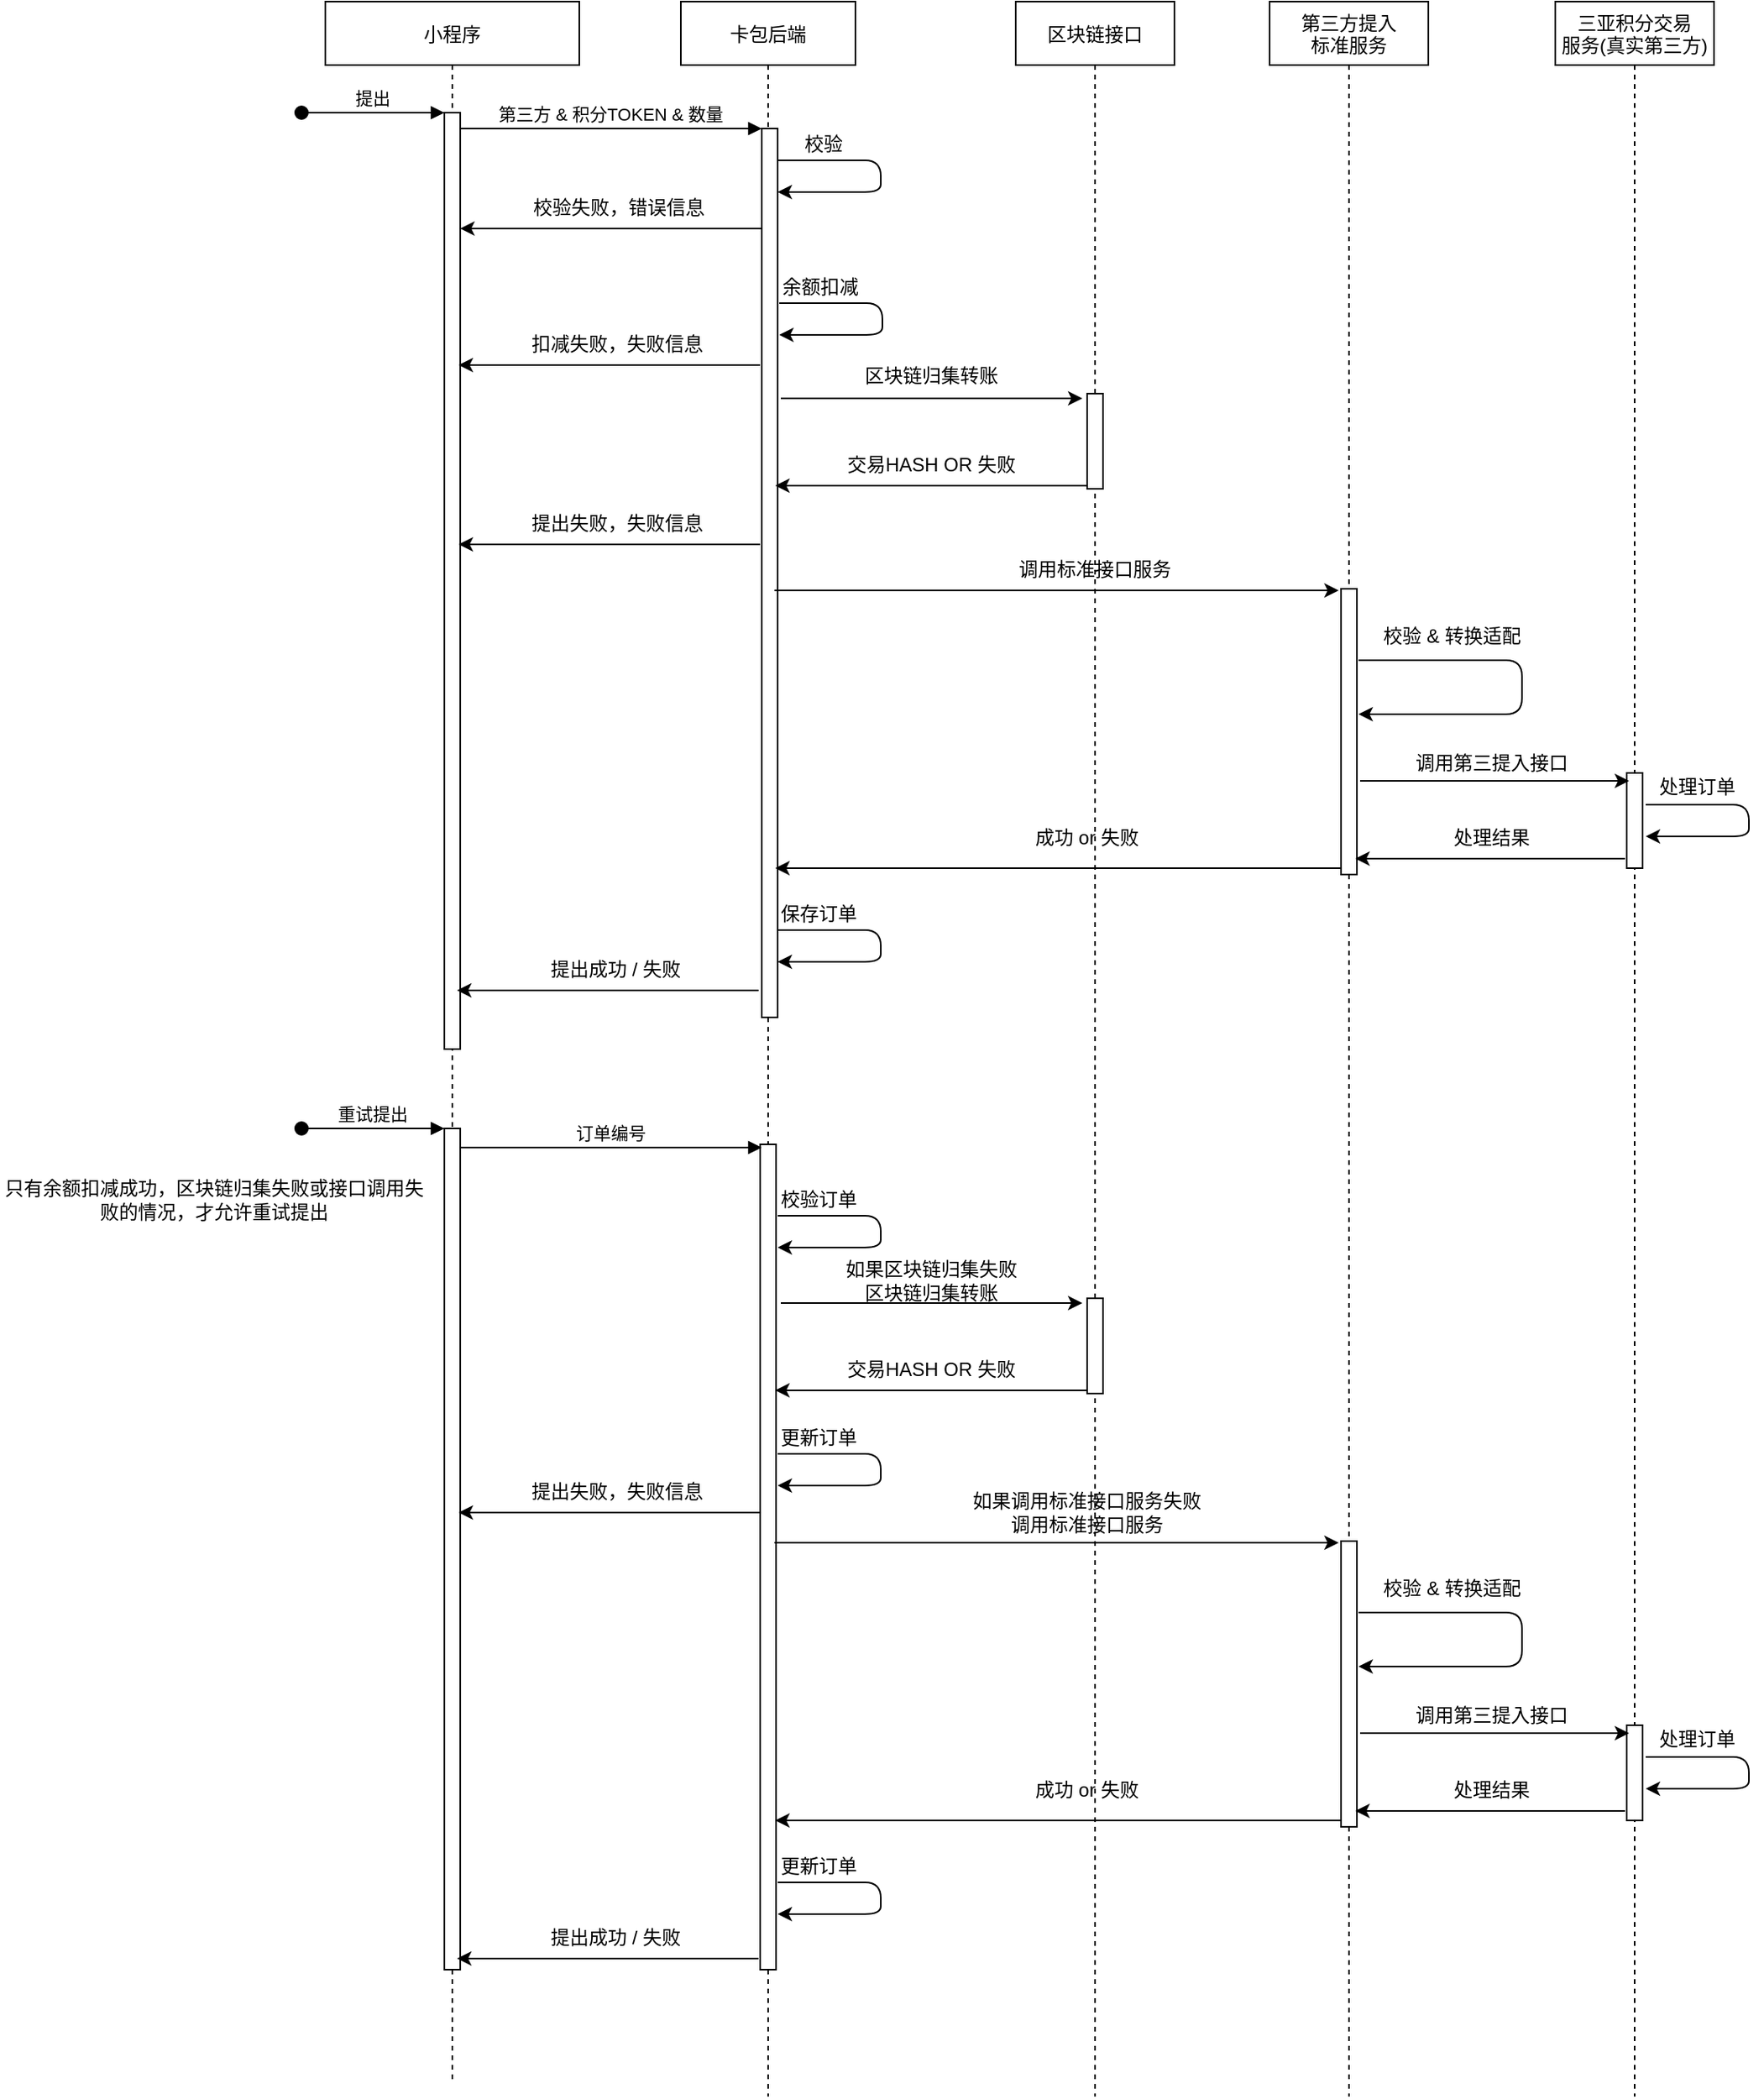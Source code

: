 <mxfile version="14.4.3" type="github">
  <diagram id="kgpKYQtTHZ0yAKxKKP6v" name="Page-1">
    <mxGraphModel dx="2210" dy="834" grid="1" gridSize="10" guides="1" tooltips="1" connect="1" arrows="1" fold="1" page="1" pageScale="1" pageWidth="850" pageHeight="1100" math="0" shadow="0">
      <root>
        <mxCell id="0" />
        <mxCell id="1" parent="0" />
        <mxCell id="3nuBFxr9cyL0pnOWT2aG-1" value="小程序" style="shape=umlLifeline;perimeter=lifelinePerimeter;container=1;collapsible=0;recursiveResize=0;rounded=0;shadow=0;strokeWidth=1;" parent="1" vertex="1">
          <mxGeometry x="75" y="80" width="160" height="1310" as="geometry" />
        </mxCell>
        <mxCell id="3nuBFxr9cyL0pnOWT2aG-2" value="" style="points=[];perimeter=orthogonalPerimeter;rounded=0;shadow=0;strokeWidth=1;" parent="3nuBFxr9cyL0pnOWT2aG-1" vertex="1">
          <mxGeometry x="75" y="70" width="10" height="590" as="geometry" />
        </mxCell>
        <mxCell id="3nuBFxr9cyL0pnOWT2aG-3" value="提出" style="verticalAlign=bottom;startArrow=oval;endArrow=block;startSize=8;shadow=0;strokeWidth=1;" parent="3nuBFxr9cyL0pnOWT2aG-1" target="3nuBFxr9cyL0pnOWT2aG-2" edge="1">
          <mxGeometry relative="1" as="geometry">
            <mxPoint x="-15" y="70" as="sourcePoint" />
          </mxGeometry>
        </mxCell>
        <mxCell id="red-HqRmzPnP53WOzwLy-54" value="" style="points=[];perimeter=orthogonalPerimeter;rounded=0;shadow=0;strokeWidth=1;" vertex="1" parent="3nuBFxr9cyL0pnOWT2aG-1">
          <mxGeometry x="75" y="710" width="10" height="530" as="geometry" />
        </mxCell>
        <mxCell id="3nuBFxr9cyL0pnOWT2aG-5" value="卡包后端" style="shape=umlLifeline;perimeter=lifelinePerimeter;container=1;collapsible=0;recursiveResize=0;rounded=0;shadow=0;strokeWidth=1;" parent="1" vertex="1">
          <mxGeometry x="299" y="80" width="110" height="1320" as="geometry" />
        </mxCell>
        <mxCell id="3nuBFxr9cyL0pnOWT2aG-6" value="" style="points=[];perimeter=orthogonalPerimeter;rounded=0;shadow=0;strokeWidth=1;" parent="3nuBFxr9cyL0pnOWT2aG-5" vertex="1">
          <mxGeometry x="51" y="80" width="10" height="560" as="geometry" />
        </mxCell>
        <mxCell id="red-HqRmzPnP53WOzwLy-6" value="" style="endArrow=classic;html=1;" edge="1" parent="3nuBFxr9cyL0pnOWT2aG-5">
          <mxGeometry width="50" height="50" relative="1" as="geometry">
            <mxPoint x="61" y="100" as="sourcePoint" />
            <mxPoint x="61" y="120" as="targetPoint" />
            <Array as="points">
              <mxPoint x="96" y="100" />
              <mxPoint x="126" y="100" />
              <mxPoint x="126" y="120" />
            </Array>
          </mxGeometry>
        </mxCell>
        <mxCell id="red-HqRmzPnP53WOzwLy-7" value="校验" style="text;html=1;strokeColor=none;fillColor=none;align=center;verticalAlign=middle;whiteSpace=wrap;rounded=0;" vertex="1" parent="3nuBFxr9cyL0pnOWT2aG-5">
          <mxGeometry x="70" y="80" width="40" height="20" as="geometry" />
        </mxCell>
        <mxCell id="red-HqRmzPnP53WOzwLy-29" value="" style="endArrow=classic;html=1;" edge="1" parent="3nuBFxr9cyL0pnOWT2aG-5">
          <mxGeometry width="50" height="50" relative="1" as="geometry">
            <mxPoint x="63" y="250" as="sourcePoint" />
            <mxPoint x="253" y="250" as="targetPoint" />
          </mxGeometry>
        </mxCell>
        <mxCell id="3nuBFxr9cyL0pnOWT2aG-8" value="第三方 &amp; 积分TOKEN &amp; 数量" style="verticalAlign=bottom;endArrow=block;entryX=0;entryY=0;shadow=0;strokeWidth=1;" parent="1" source="3nuBFxr9cyL0pnOWT2aG-2" target="3nuBFxr9cyL0pnOWT2aG-6" edge="1">
          <mxGeometry relative="1" as="geometry">
            <mxPoint x="275" y="160" as="sourcePoint" />
          </mxGeometry>
        </mxCell>
        <mxCell id="red-HqRmzPnP53WOzwLy-1" value="第三方提入&#xa;标准服务" style="shape=umlLifeline;perimeter=lifelinePerimeter;container=1;collapsible=0;recursiveResize=0;rounded=0;shadow=0;strokeWidth=1;" vertex="1" parent="1">
          <mxGeometry x="670" y="80" width="100" height="1320" as="geometry" />
        </mxCell>
        <mxCell id="red-HqRmzPnP53WOzwLy-2" value="" style="points=[];perimeter=orthogonalPerimeter;rounded=0;shadow=0;strokeWidth=1;" vertex="1" parent="red-HqRmzPnP53WOzwLy-1">
          <mxGeometry x="45" y="370" width="10" height="180" as="geometry" />
        </mxCell>
        <mxCell id="red-HqRmzPnP53WOzwLy-16" value="" style="endArrow=classic;html=1;entryX=1.2;entryY=0.275;entryDx=0;entryDy=0;entryPerimeter=0;" edge="1" parent="red-HqRmzPnP53WOzwLy-1">
          <mxGeometry width="50" height="50" relative="1" as="geometry">
            <mxPoint x="56" y="415" as="sourcePoint" />
            <mxPoint x="56" y="449" as="targetPoint" />
            <Array as="points">
              <mxPoint x="159" y="415" />
              <mxPoint x="159" y="449" />
            </Array>
          </mxGeometry>
        </mxCell>
        <mxCell id="red-HqRmzPnP53WOzwLy-3" value="三亚积分交易&#xa;服务(真实第三方)" style="shape=umlLifeline;perimeter=lifelinePerimeter;container=1;collapsible=0;recursiveResize=0;rounded=0;shadow=0;strokeWidth=1;" vertex="1" parent="1">
          <mxGeometry x="850" y="80" width="100" height="1320" as="geometry" />
        </mxCell>
        <mxCell id="red-HqRmzPnP53WOzwLy-4" value="" style="points=[];perimeter=orthogonalPerimeter;rounded=0;shadow=0;strokeWidth=1;" vertex="1" parent="red-HqRmzPnP53WOzwLy-3">
          <mxGeometry x="45" y="486" width="10" height="60" as="geometry" />
        </mxCell>
        <mxCell id="red-HqRmzPnP53WOzwLy-8" value="" style="endArrow=classic;html=1;" edge="1" parent="1">
          <mxGeometry width="50" height="50" relative="1" as="geometry">
            <mxPoint x="350" y="223" as="sourcePoint" />
            <mxPoint x="160" y="223" as="targetPoint" />
          </mxGeometry>
        </mxCell>
        <mxCell id="red-HqRmzPnP53WOzwLy-10" value="区块链接口" style="shape=umlLifeline;perimeter=lifelinePerimeter;container=1;collapsible=0;recursiveResize=0;rounded=0;shadow=0;strokeWidth=1;" vertex="1" parent="1">
          <mxGeometry x="510" y="80" width="100" height="1320" as="geometry" />
        </mxCell>
        <mxCell id="red-HqRmzPnP53WOzwLy-11" value="" style="points=[];perimeter=orthogonalPerimeter;rounded=0;shadow=0;strokeWidth=1;" vertex="1" parent="red-HqRmzPnP53WOzwLy-10">
          <mxGeometry x="45" y="247" width="10" height="60" as="geometry" />
        </mxCell>
        <mxCell id="red-HqRmzPnP53WOzwLy-12" value="" style="endArrow=classic;html=1;" edge="1" parent="1">
          <mxGeometry width="50" height="50" relative="1" as="geometry">
            <mxPoint x="360" y="665" as="sourcePoint" />
            <mxPoint x="360" y="685" as="targetPoint" />
            <Array as="points">
              <mxPoint x="395" y="665" />
              <mxPoint x="425" y="665" />
              <mxPoint x="425" y="685" />
            </Array>
          </mxGeometry>
        </mxCell>
        <mxCell id="red-HqRmzPnP53WOzwLy-13" value="保存订单" style="text;html=1;strokeColor=none;fillColor=none;align=center;verticalAlign=middle;whiteSpace=wrap;rounded=0;" vertex="1" parent="1">
          <mxGeometry x="361" y="645" width="50" height="20" as="geometry" />
        </mxCell>
        <mxCell id="red-HqRmzPnP53WOzwLy-14" value="" style="endArrow=classic;html=1;" edge="1" parent="1">
          <mxGeometry width="50" height="50" relative="1" as="geometry">
            <mxPoint x="358" y="451" as="sourcePoint" />
            <mxPoint x="713.5" y="451" as="targetPoint" />
          </mxGeometry>
        </mxCell>
        <mxCell id="red-HqRmzPnP53WOzwLy-15" value="调用标准接口服务" style="text;html=1;strokeColor=none;fillColor=none;align=center;verticalAlign=middle;whiteSpace=wrap;rounded=0;" vertex="1" parent="1">
          <mxGeometry x="510" y="428" width="100" height="20" as="geometry" />
        </mxCell>
        <mxCell id="red-HqRmzPnP53WOzwLy-17" value="校验 &amp;amp; 转换适配" style="text;html=1;strokeColor=none;fillColor=none;align=center;verticalAlign=middle;whiteSpace=wrap;rounded=0;" vertex="1" parent="1">
          <mxGeometry x="740" y="470" width="90" height="20" as="geometry" />
        </mxCell>
        <mxCell id="red-HqRmzPnP53WOzwLy-18" value="" style="endArrow=classic;html=1;" edge="1" parent="1">
          <mxGeometry width="50" height="50" relative="1" as="geometry">
            <mxPoint x="727" y="571" as="sourcePoint" />
            <mxPoint x="896.5" y="571" as="targetPoint" />
          </mxGeometry>
        </mxCell>
        <mxCell id="red-HqRmzPnP53WOzwLy-19" value="调用第三提入接口" style="text;html=1;strokeColor=none;fillColor=none;align=center;verticalAlign=middle;whiteSpace=wrap;rounded=0;" vertex="1" parent="1">
          <mxGeometry x="760" y="550" width="100" height="20" as="geometry" />
        </mxCell>
        <mxCell id="red-HqRmzPnP53WOzwLy-20" value="" style="endArrow=classic;html=1;entryX=0.5;entryY=0.875;entryDx=0;entryDy=0;entryPerimeter=0;" edge="1" parent="1">
          <mxGeometry width="50" height="50" relative="1" as="geometry">
            <mxPoint x="894" y="620" as="sourcePoint" />
            <mxPoint x="724" y="620" as="targetPoint" />
          </mxGeometry>
        </mxCell>
        <mxCell id="red-HqRmzPnP53WOzwLy-22" value="处理结果" style="text;html=1;strokeColor=none;fillColor=none;align=center;verticalAlign=middle;whiteSpace=wrap;rounded=0;" vertex="1" parent="1">
          <mxGeometry x="760" y="597" width="100" height="20" as="geometry" />
        </mxCell>
        <mxCell id="red-HqRmzPnP53WOzwLy-9" value="校验失败，错误信息" style="text;html=1;strokeColor=none;fillColor=none;align=center;verticalAlign=middle;whiteSpace=wrap;rounded=0;" vertex="1" parent="1">
          <mxGeometry x="200" y="200" width="120" height="20" as="geometry" />
        </mxCell>
        <mxCell id="red-HqRmzPnP53WOzwLy-23" value="" style="endArrow=classic;html=1;" edge="1" parent="1">
          <mxGeometry width="50" height="50" relative="1" as="geometry">
            <mxPoint x="907" y="586" as="sourcePoint" />
            <mxPoint x="907" y="606" as="targetPoint" />
            <Array as="points">
              <mxPoint x="942" y="586" />
              <mxPoint x="972" y="586" />
              <mxPoint x="972" y="606" />
            </Array>
          </mxGeometry>
        </mxCell>
        <mxCell id="red-HqRmzPnP53WOzwLy-24" value="处理订单" style="text;html=1;strokeColor=none;fillColor=none;align=center;verticalAlign=middle;whiteSpace=wrap;rounded=0;" vertex="1" parent="1">
          <mxGeometry x="909" y="565" width="61" height="20" as="geometry" />
        </mxCell>
        <mxCell id="red-HqRmzPnP53WOzwLy-25" value="" style="endArrow=classic;html=1;" edge="1" parent="1">
          <mxGeometry width="50" height="50" relative="1" as="geometry">
            <mxPoint x="715" y="626" as="sourcePoint" />
            <mxPoint x="358.5" y="626" as="targetPoint" />
          </mxGeometry>
        </mxCell>
        <mxCell id="red-HqRmzPnP53WOzwLy-26" value="成功 or 失败" style="text;html=1;strokeColor=none;fillColor=none;align=center;verticalAlign=middle;whiteSpace=wrap;rounded=0;" vertex="1" parent="1">
          <mxGeometry x="500" y="597" width="110" height="20" as="geometry" />
        </mxCell>
        <mxCell id="red-HqRmzPnP53WOzwLy-27" value="" style="endArrow=classic;html=1;exitX=0;exitY=0.15;exitDx=0;exitDy=0;exitPerimeter=0;" edge="1" parent="1">
          <mxGeometry width="50" height="50" relative="1" as="geometry">
            <mxPoint x="349" y="422" as="sourcePoint" />
            <mxPoint x="159" y="422" as="targetPoint" />
          </mxGeometry>
        </mxCell>
        <mxCell id="red-HqRmzPnP53WOzwLy-28" value="提出失败，失败信息" style="text;html=1;strokeColor=none;fillColor=none;align=center;verticalAlign=middle;whiteSpace=wrap;rounded=0;" vertex="1" parent="1">
          <mxGeometry x="199" y="399" width="120" height="20" as="geometry" />
        </mxCell>
        <mxCell id="red-HqRmzPnP53WOzwLy-30" value="区块链归集转账" style="text;html=1;strokeColor=none;fillColor=none;align=center;verticalAlign=middle;whiteSpace=wrap;rounded=0;" vertex="1" parent="1">
          <mxGeometry x="397" y="306" width="120" height="20" as="geometry" />
        </mxCell>
        <mxCell id="red-HqRmzPnP53WOzwLy-31" value="" style="endArrow=classic;html=1;" edge="1" parent="1">
          <mxGeometry width="50" height="50" relative="1" as="geometry">
            <mxPoint x="555" y="385" as="sourcePoint" />
            <mxPoint x="358.5" y="385" as="targetPoint" />
          </mxGeometry>
        </mxCell>
        <mxCell id="red-HqRmzPnP53WOzwLy-32" value="交易HASH OR 失败" style="text;html=1;strokeColor=none;fillColor=none;align=center;verticalAlign=middle;whiteSpace=wrap;rounded=0;" vertex="1" parent="1">
          <mxGeometry x="397" y="362" width="120" height="20" as="geometry" />
        </mxCell>
        <mxCell id="red-HqRmzPnP53WOzwLy-47" value="" style="endArrow=classic;html=1;" edge="1" parent="1">
          <mxGeometry width="50" height="50" relative="1" as="geometry">
            <mxPoint x="361" y="270" as="sourcePoint" />
            <mxPoint x="361" y="290" as="targetPoint" />
            <Array as="points">
              <mxPoint x="396" y="270" />
              <mxPoint x="426" y="270" />
              <mxPoint x="426" y="290" />
            </Array>
          </mxGeometry>
        </mxCell>
        <mxCell id="red-HqRmzPnP53WOzwLy-48" value="余额扣减" style="text;html=1;strokeColor=none;fillColor=none;align=center;verticalAlign=middle;whiteSpace=wrap;rounded=0;" vertex="1" parent="1">
          <mxGeometry x="362" y="250" width="50" height="20" as="geometry" />
        </mxCell>
        <mxCell id="red-HqRmzPnP53WOzwLy-49" value="" style="endArrow=classic;html=1;exitX=0;exitY=0.15;exitDx=0;exitDy=0;exitPerimeter=0;" edge="1" parent="1">
          <mxGeometry width="50" height="50" relative="1" as="geometry">
            <mxPoint x="349" y="309" as="sourcePoint" />
            <mxPoint x="159" y="309" as="targetPoint" />
          </mxGeometry>
        </mxCell>
        <mxCell id="red-HqRmzPnP53WOzwLy-50" value="扣减失败，失败信息" style="text;html=1;strokeColor=none;fillColor=none;align=center;verticalAlign=middle;whiteSpace=wrap;rounded=0;" vertex="1" parent="1">
          <mxGeometry x="199" y="286" width="120" height="20" as="geometry" />
        </mxCell>
        <mxCell id="red-HqRmzPnP53WOzwLy-51" value="" style="endArrow=classic;html=1;exitX=0;exitY=0.15;exitDx=0;exitDy=0;exitPerimeter=0;" edge="1" parent="1">
          <mxGeometry width="50" height="50" relative="1" as="geometry">
            <mxPoint x="348" y="703" as="sourcePoint" />
            <mxPoint x="158" y="703" as="targetPoint" />
          </mxGeometry>
        </mxCell>
        <mxCell id="red-HqRmzPnP53WOzwLy-52" value="提出成功 / 失败" style="text;html=1;strokeColor=none;fillColor=none;align=center;verticalAlign=middle;whiteSpace=wrap;rounded=0;" vertex="1" parent="1">
          <mxGeometry x="198" y="680" width="120" height="20" as="geometry" />
        </mxCell>
        <mxCell id="red-HqRmzPnP53WOzwLy-53" value="重试提出" style="verticalAlign=bottom;startArrow=oval;endArrow=block;startSize=8;shadow=0;strokeWidth=1;" edge="1" parent="1">
          <mxGeometry relative="1" as="geometry">
            <mxPoint x="60" y="790" as="sourcePoint" />
            <mxPoint x="150" y="790" as="targetPoint" />
          </mxGeometry>
        </mxCell>
        <mxCell id="red-HqRmzPnP53WOzwLy-55" value="" style="points=[];perimeter=orthogonalPerimeter;rounded=0;shadow=0;strokeWidth=1;" vertex="1" parent="1">
          <mxGeometry x="349" y="800" width="10" height="520" as="geometry" />
        </mxCell>
        <mxCell id="red-HqRmzPnP53WOzwLy-56" value="订单编号" style="verticalAlign=bottom;endArrow=block;entryX=0;entryY=0;shadow=0;strokeWidth=1;" edge="1" parent="1">
          <mxGeometry relative="1" as="geometry">
            <mxPoint x="160" y="802.0" as="sourcePoint" />
            <mxPoint x="350" y="802.0" as="targetPoint" />
          </mxGeometry>
        </mxCell>
        <mxCell id="red-HqRmzPnP53WOzwLy-57" value="" style="endArrow=classic;html=1;" edge="1" parent="1">
          <mxGeometry width="50" height="50" relative="1" as="geometry">
            <mxPoint x="360" y="845" as="sourcePoint" />
            <mxPoint x="360" y="865" as="targetPoint" />
            <Array as="points">
              <mxPoint x="395" y="845" />
              <mxPoint x="425" y="845" />
              <mxPoint x="425" y="865" />
            </Array>
          </mxGeometry>
        </mxCell>
        <mxCell id="red-HqRmzPnP53WOzwLy-58" value="校验订单" style="text;html=1;strokeColor=none;fillColor=none;align=center;verticalAlign=middle;whiteSpace=wrap;rounded=0;" vertex="1" parent="1">
          <mxGeometry x="361" y="825" width="50" height="20" as="geometry" />
        </mxCell>
        <mxCell id="red-HqRmzPnP53WOzwLy-59" value="" style="endArrow=classic;html=1;" edge="1" parent="1">
          <mxGeometry width="50" height="50" relative="1" as="geometry">
            <mxPoint x="362" y="900" as="sourcePoint" />
            <mxPoint x="552" y="900" as="targetPoint" />
          </mxGeometry>
        </mxCell>
        <mxCell id="red-HqRmzPnP53WOzwLy-60" value="" style="points=[];perimeter=orthogonalPerimeter;rounded=0;shadow=0;strokeWidth=1;" vertex="1" parent="1">
          <mxGeometry x="555" y="897" width="10" height="60" as="geometry" />
        </mxCell>
        <mxCell id="red-HqRmzPnP53WOzwLy-61" value="" style="endArrow=classic;html=1;" edge="1" parent="1">
          <mxGeometry width="50" height="50" relative="1" as="geometry">
            <mxPoint x="360" y="995" as="sourcePoint" />
            <mxPoint x="360" y="1015" as="targetPoint" />
            <Array as="points">
              <mxPoint x="395" y="995" />
              <mxPoint x="425" y="995" />
              <mxPoint x="425" y="1015" />
            </Array>
          </mxGeometry>
        </mxCell>
        <mxCell id="red-HqRmzPnP53WOzwLy-62" value="更新订单" style="text;html=1;strokeColor=none;fillColor=none;align=center;verticalAlign=middle;whiteSpace=wrap;rounded=0;" vertex="1" parent="1">
          <mxGeometry x="361" y="975" width="50" height="20" as="geometry" />
        </mxCell>
        <mxCell id="red-HqRmzPnP53WOzwLy-63" value="" style="endArrow=classic;html=1;exitX=0;exitY=0.15;exitDx=0;exitDy=0;exitPerimeter=0;" edge="1" parent="1">
          <mxGeometry width="50" height="50" relative="1" as="geometry">
            <mxPoint x="349" y="1032" as="sourcePoint" />
            <mxPoint x="159" y="1032" as="targetPoint" />
          </mxGeometry>
        </mxCell>
        <mxCell id="red-HqRmzPnP53WOzwLy-64" value="提出失败，失败信息" style="text;html=1;strokeColor=none;fillColor=none;align=center;verticalAlign=middle;whiteSpace=wrap;rounded=0;" vertex="1" parent="1">
          <mxGeometry x="199" y="1009" width="120" height="20" as="geometry" />
        </mxCell>
        <mxCell id="red-HqRmzPnP53WOzwLy-65" value="如果区块链归集失败区块链归集转账" style="text;html=1;strokeColor=none;fillColor=none;align=center;verticalAlign=middle;whiteSpace=wrap;rounded=0;" vertex="1" parent="1">
          <mxGeometry x="397" y="876" width="120" height="20" as="geometry" />
        </mxCell>
        <mxCell id="red-HqRmzPnP53WOzwLy-66" value="" style="endArrow=classic;html=1;" edge="1" parent="1">
          <mxGeometry width="50" height="50" relative="1" as="geometry">
            <mxPoint x="555" y="955" as="sourcePoint" />
            <mxPoint x="358.5" y="955" as="targetPoint" />
          </mxGeometry>
        </mxCell>
        <mxCell id="red-HqRmzPnP53WOzwLy-67" value="交易HASH OR 失败" style="text;html=1;strokeColor=none;fillColor=none;align=center;verticalAlign=middle;whiteSpace=wrap;rounded=0;" vertex="1" parent="1">
          <mxGeometry x="397" y="932" width="120" height="20" as="geometry" />
        </mxCell>
        <mxCell id="red-HqRmzPnP53WOzwLy-68" value="" style="points=[];perimeter=orthogonalPerimeter;rounded=0;shadow=0;strokeWidth=1;" vertex="1" parent="1">
          <mxGeometry x="715" y="1050" width="10" height="180" as="geometry" />
        </mxCell>
        <mxCell id="red-HqRmzPnP53WOzwLy-69" value="" style="endArrow=classic;html=1;entryX=1.2;entryY=0.275;entryDx=0;entryDy=0;entryPerimeter=0;" edge="1" parent="1">
          <mxGeometry width="50" height="50" relative="1" as="geometry">
            <mxPoint x="726" y="1095" as="sourcePoint" />
            <mxPoint x="726" y="1129" as="targetPoint" />
            <Array as="points">
              <mxPoint x="829" y="1095" />
              <mxPoint x="829" y="1129" />
            </Array>
          </mxGeometry>
        </mxCell>
        <mxCell id="red-HqRmzPnP53WOzwLy-70" value="" style="points=[];perimeter=orthogonalPerimeter;rounded=0;shadow=0;strokeWidth=1;" vertex="1" parent="1">
          <mxGeometry x="895" y="1166" width="10" height="60" as="geometry" />
        </mxCell>
        <mxCell id="red-HqRmzPnP53WOzwLy-71" value="" style="endArrow=classic;html=1;" edge="1" parent="1">
          <mxGeometry width="50" height="50" relative="1" as="geometry">
            <mxPoint x="358" y="1051" as="sourcePoint" />
            <mxPoint x="713.5" y="1051" as="targetPoint" />
          </mxGeometry>
        </mxCell>
        <mxCell id="red-HqRmzPnP53WOzwLy-72" value="如果调用标准接口服务失败&lt;br&gt;调用标准接口服务" style="text;html=1;strokeColor=none;fillColor=none;align=center;verticalAlign=middle;whiteSpace=wrap;rounded=0;" vertex="1" parent="1">
          <mxGeometry x="480" y="1022" width="150" height="20" as="geometry" />
        </mxCell>
        <mxCell id="red-HqRmzPnP53WOzwLy-73" value="校验 &amp;amp; 转换适配" style="text;html=1;strokeColor=none;fillColor=none;align=center;verticalAlign=middle;whiteSpace=wrap;rounded=0;" vertex="1" parent="1">
          <mxGeometry x="740" y="1070" width="90" height="20" as="geometry" />
        </mxCell>
        <mxCell id="red-HqRmzPnP53WOzwLy-74" value="" style="endArrow=classic;html=1;" edge="1" parent="1">
          <mxGeometry width="50" height="50" relative="1" as="geometry">
            <mxPoint x="727" y="1171" as="sourcePoint" />
            <mxPoint x="896.5" y="1171" as="targetPoint" />
          </mxGeometry>
        </mxCell>
        <mxCell id="red-HqRmzPnP53WOzwLy-75" value="调用第三提入接口" style="text;html=1;strokeColor=none;fillColor=none;align=center;verticalAlign=middle;whiteSpace=wrap;rounded=0;" vertex="1" parent="1">
          <mxGeometry x="760" y="1150" width="100" height="20" as="geometry" />
        </mxCell>
        <mxCell id="red-HqRmzPnP53WOzwLy-76" value="" style="endArrow=classic;html=1;entryX=0.5;entryY=0.875;entryDx=0;entryDy=0;entryPerimeter=0;" edge="1" parent="1">
          <mxGeometry width="50" height="50" relative="1" as="geometry">
            <mxPoint x="894" y="1220" as="sourcePoint" />
            <mxPoint x="724" y="1220" as="targetPoint" />
          </mxGeometry>
        </mxCell>
        <mxCell id="red-HqRmzPnP53WOzwLy-77" value="处理结果" style="text;html=1;strokeColor=none;fillColor=none;align=center;verticalAlign=middle;whiteSpace=wrap;rounded=0;" vertex="1" parent="1">
          <mxGeometry x="760" y="1197" width="100" height="20" as="geometry" />
        </mxCell>
        <mxCell id="red-HqRmzPnP53WOzwLy-78" value="" style="endArrow=classic;html=1;" edge="1" parent="1">
          <mxGeometry width="50" height="50" relative="1" as="geometry">
            <mxPoint x="907" y="1186" as="sourcePoint" />
            <mxPoint x="907" y="1206" as="targetPoint" />
            <Array as="points">
              <mxPoint x="942" y="1186" />
              <mxPoint x="972" y="1186" />
              <mxPoint x="972" y="1206" />
            </Array>
          </mxGeometry>
        </mxCell>
        <mxCell id="red-HqRmzPnP53WOzwLy-79" value="处理订单" style="text;html=1;strokeColor=none;fillColor=none;align=center;verticalAlign=middle;whiteSpace=wrap;rounded=0;" vertex="1" parent="1">
          <mxGeometry x="909" y="1165" width="61" height="20" as="geometry" />
        </mxCell>
        <mxCell id="red-HqRmzPnP53WOzwLy-80" value="" style="endArrow=classic;html=1;" edge="1" parent="1">
          <mxGeometry width="50" height="50" relative="1" as="geometry">
            <mxPoint x="715" y="1226" as="sourcePoint" />
            <mxPoint x="358.5" y="1226" as="targetPoint" />
          </mxGeometry>
        </mxCell>
        <mxCell id="red-HqRmzPnP53WOzwLy-81" value="成功 or 失败" style="text;html=1;strokeColor=none;fillColor=none;align=center;verticalAlign=middle;whiteSpace=wrap;rounded=0;" vertex="1" parent="1">
          <mxGeometry x="500" y="1197" width="110" height="20" as="geometry" />
        </mxCell>
        <mxCell id="red-HqRmzPnP53WOzwLy-82" value="" style="endArrow=classic;html=1;exitX=0;exitY=0.15;exitDx=0;exitDy=0;exitPerimeter=0;" edge="1" parent="1">
          <mxGeometry width="50" height="50" relative="1" as="geometry">
            <mxPoint x="348" y="1313" as="sourcePoint" />
            <mxPoint x="158" y="1313" as="targetPoint" />
          </mxGeometry>
        </mxCell>
        <mxCell id="red-HqRmzPnP53WOzwLy-83" value="提出成功 / 失败" style="text;html=1;strokeColor=none;fillColor=none;align=center;verticalAlign=middle;whiteSpace=wrap;rounded=0;" vertex="1" parent="1">
          <mxGeometry x="198" y="1290" width="120" height="20" as="geometry" />
        </mxCell>
        <mxCell id="red-HqRmzPnP53WOzwLy-84" value="" style="endArrow=classic;html=1;" edge="1" parent="1">
          <mxGeometry width="50" height="50" relative="1" as="geometry">
            <mxPoint x="360" y="1265" as="sourcePoint" />
            <mxPoint x="360" y="1285" as="targetPoint" />
            <Array as="points">
              <mxPoint x="395" y="1265" />
              <mxPoint x="425" y="1265" />
              <mxPoint x="425" y="1285" />
            </Array>
          </mxGeometry>
        </mxCell>
        <mxCell id="red-HqRmzPnP53WOzwLy-85" value="更新订单" style="text;html=1;strokeColor=none;fillColor=none;align=center;verticalAlign=middle;whiteSpace=wrap;rounded=0;" vertex="1" parent="1">
          <mxGeometry x="361" y="1245" width="50" height="20" as="geometry" />
        </mxCell>
        <mxCell id="red-HqRmzPnP53WOzwLy-86" value="只有余额扣减成功，区块链归集失败或接口调用失败的情况，才允许重试提出" style="text;html=1;strokeColor=none;fillColor=none;align=center;verticalAlign=middle;whiteSpace=wrap;rounded=0;" vertex="1" parent="1">
          <mxGeometry x="-130" y="825" width="270" height="20" as="geometry" />
        </mxCell>
      </root>
    </mxGraphModel>
  </diagram>
</mxfile>
